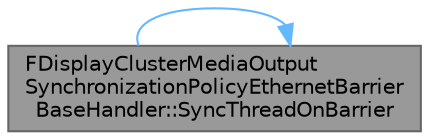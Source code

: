 digraph "FDisplayClusterMediaOutputSynchronizationPolicyEthernetBarrierBaseHandler::SyncThreadOnBarrier"
{
 // INTERACTIVE_SVG=YES
 // LATEX_PDF_SIZE
  bgcolor="transparent";
  edge [fontname=Helvetica,fontsize=10,labelfontname=Helvetica,labelfontsize=10];
  node [fontname=Helvetica,fontsize=10,shape=box,height=0.2,width=0.4];
  rankdir="LR";
  Node1 [id="Node000001",label="FDisplayClusterMediaOutput\lSynchronizationPolicyEthernetBarrier\lBaseHandler::SyncThreadOnBarrier",height=0.2,width=0.4,color="gray40", fillcolor="grey60", style="filled", fontcolor="black",tooltip="Synchronizes calling thread at the barrier."];
  Node1 -> Node1 [id="edge1_Node000001_Node000001",color="steelblue1",style="solid",tooltip=" "];
}
